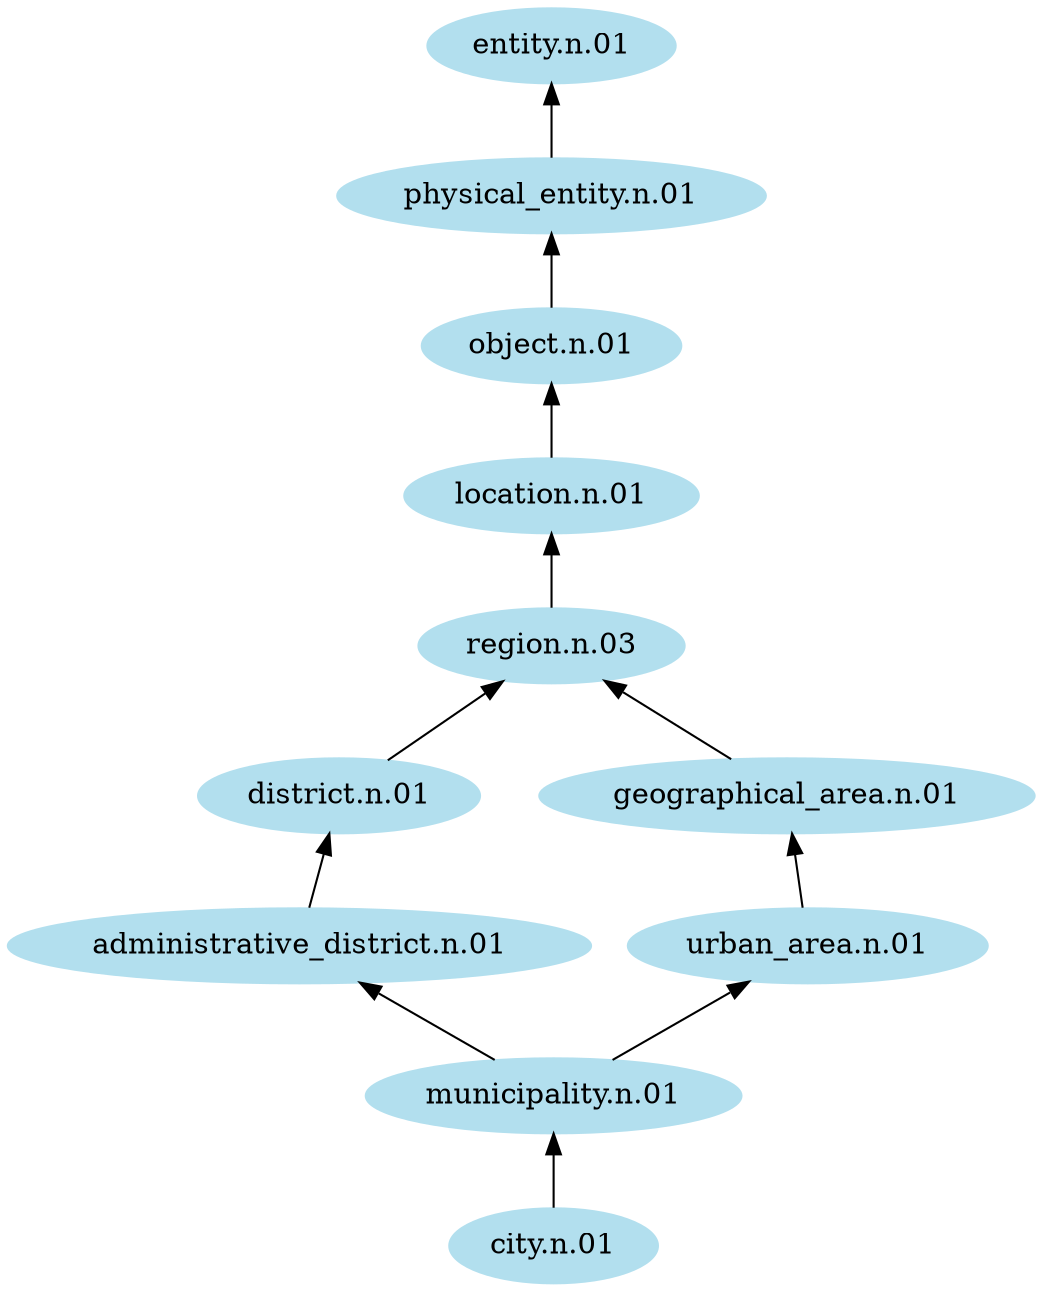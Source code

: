 digraph unix {
	node [color=lightblue2 style=filled]
	rankdir=BT
	"city.n.01" -> "municipality.n.01"
	"municipality.n.01" -> "administrative_district.n.01"
	"administrative_district.n.01" -> "district.n.01"
	"district.n.01" -> "region.n.03"
	"region.n.03" -> "location.n.01"
	"location.n.01" -> "object.n.01"
	"object.n.01" -> "physical_entity.n.01"
	"physical_entity.n.01" -> "entity.n.01"
	"municipality.n.01" -> "urban_area.n.01"
	"urban_area.n.01" -> "geographical_area.n.01"
	"geographical_area.n.01" -> "region.n.03"
}

